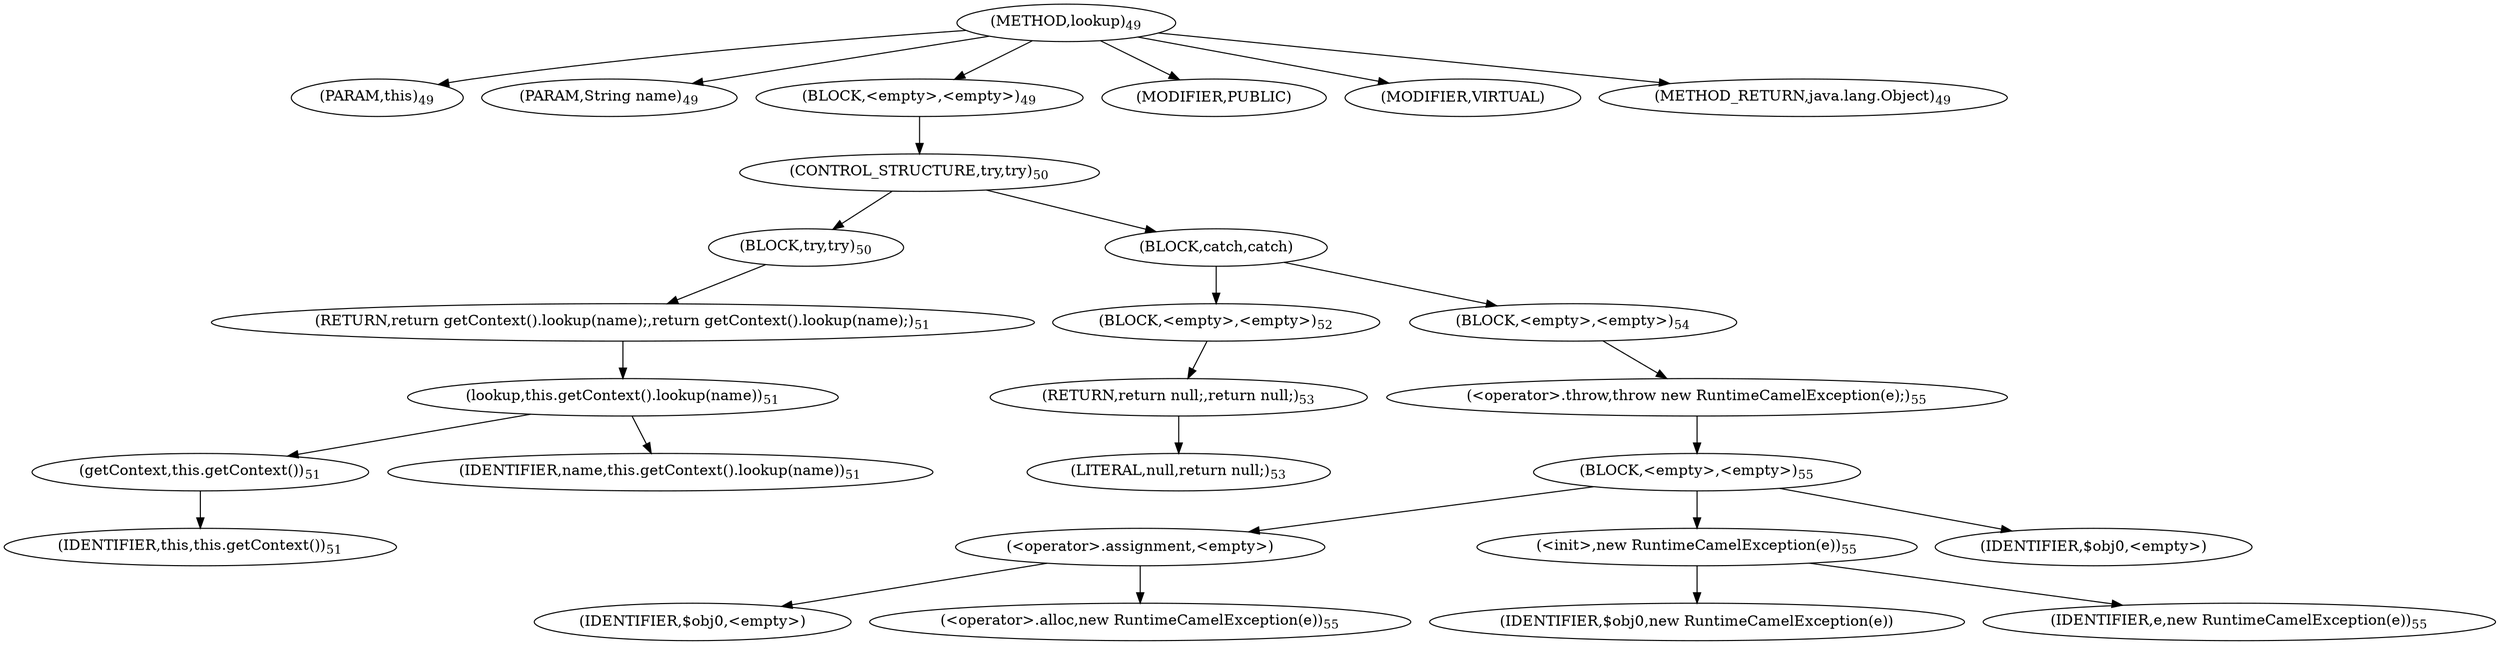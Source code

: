 digraph "lookup" {  
"74" [label = <(METHOD,lookup)<SUB>49</SUB>> ]
"8" [label = <(PARAM,this)<SUB>49</SUB>> ]
"75" [label = <(PARAM,String name)<SUB>49</SUB>> ]
"76" [label = <(BLOCK,&lt;empty&gt;,&lt;empty&gt;)<SUB>49</SUB>> ]
"77" [label = <(CONTROL_STRUCTURE,try,try)<SUB>50</SUB>> ]
"78" [label = <(BLOCK,try,try)<SUB>50</SUB>> ]
"79" [label = <(RETURN,return getContext().lookup(name);,return getContext().lookup(name);)<SUB>51</SUB>> ]
"80" [label = <(lookup,this.getContext().lookup(name))<SUB>51</SUB>> ]
"81" [label = <(getContext,this.getContext())<SUB>51</SUB>> ]
"7" [label = <(IDENTIFIER,this,this.getContext())<SUB>51</SUB>> ]
"82" [label = <(IDENTIFIER,name,this.getContext().lookup(name))<SUB>51</SUB>> ]
"83" [label = <(BLOCK,catch,catch)> ]
"84" [label = <(BLOCK,&lt;empty&gt;,&lt;empty&gt;)<SUB>52</SUB>> ]
"85" [label = <(RETURN,return null;,return null;)<SUB>53</SUB>> ]
"86" [label = <(LITERAL,null,return null;)<SUB>53</SUB>> ]
"87" [label = <(BLOCK,&lt;empty&gt;,&lt;empty&gt;)<SUB>54</SUB>> ]
"88" [label = <(&lt;operator&gt;.throw,throw new RuntimeCamelException(e);)<SUB>55</SUB>> ]
"89" [label = <(BLOCK,&lt;empty&gt;,&lt;empty&gt;)<SUB>55</SUB>> ]
"90" [label = <(&lt;operator&gt;.assignment,&lt;empty&gt;)> ]
"91" [label = <(IDENTIFIER,$obj0,&lt;empty&gt;)> ]
"92" [label = <(&lt;operator&gt;.alloc,new RuntimeCamelException(e))<SUB>55</SUB>> ]
"93" [label = <(&lt;init&gt;,new RuntimeCamelException(e))<SUB>55</SUB>> ]
"94" [label = <(IDENTIFIER,$obj0,new RuntimeCamelException(e))> ]
"95" [label = <(IDENTIFIER,e,new RuntimeCamelException(e))<SUB>55</SUB>> ]
"96" [label = <(IDENTIFIER,$obj0,&lt;empty&gt;)> ]
"97" [label = <(MODIFIER,PUBLIC)> ]
"98" [label = <(MODIFIER,VIRTUAL)> ]
"99" [label = <(METHOD_RETURN,java.lang.Object)<SUB>49</SUB>> ]
  "74" -> "8" 
  "74" -> "75" 
  "74" -> "76" 
  "74" -> "97" 
  "74" -> "98" 
  "74" -> "99" 
  "76" -> "77" 
  "77" -> "78" 
  "77" -> "83" 
  "78" -> "79" 
  "79" -> "80" 
  "80" -> "81" 
  "80" -> "82" 
  "81" -> "7" 
  "83" -> "84" 
  "83" -> "87" 
  "84" -> "85" 
  "85" -> "86" 
  "87" -> "88" 
  "88" -> "89" 
  "89" -> "90" 
  "89" -> "93" 
  "89" -> "96" 
  "90" -> "91" 
  "90" -> "92" 
  "93" -> "94" 
  "93" -> "95" 
}
